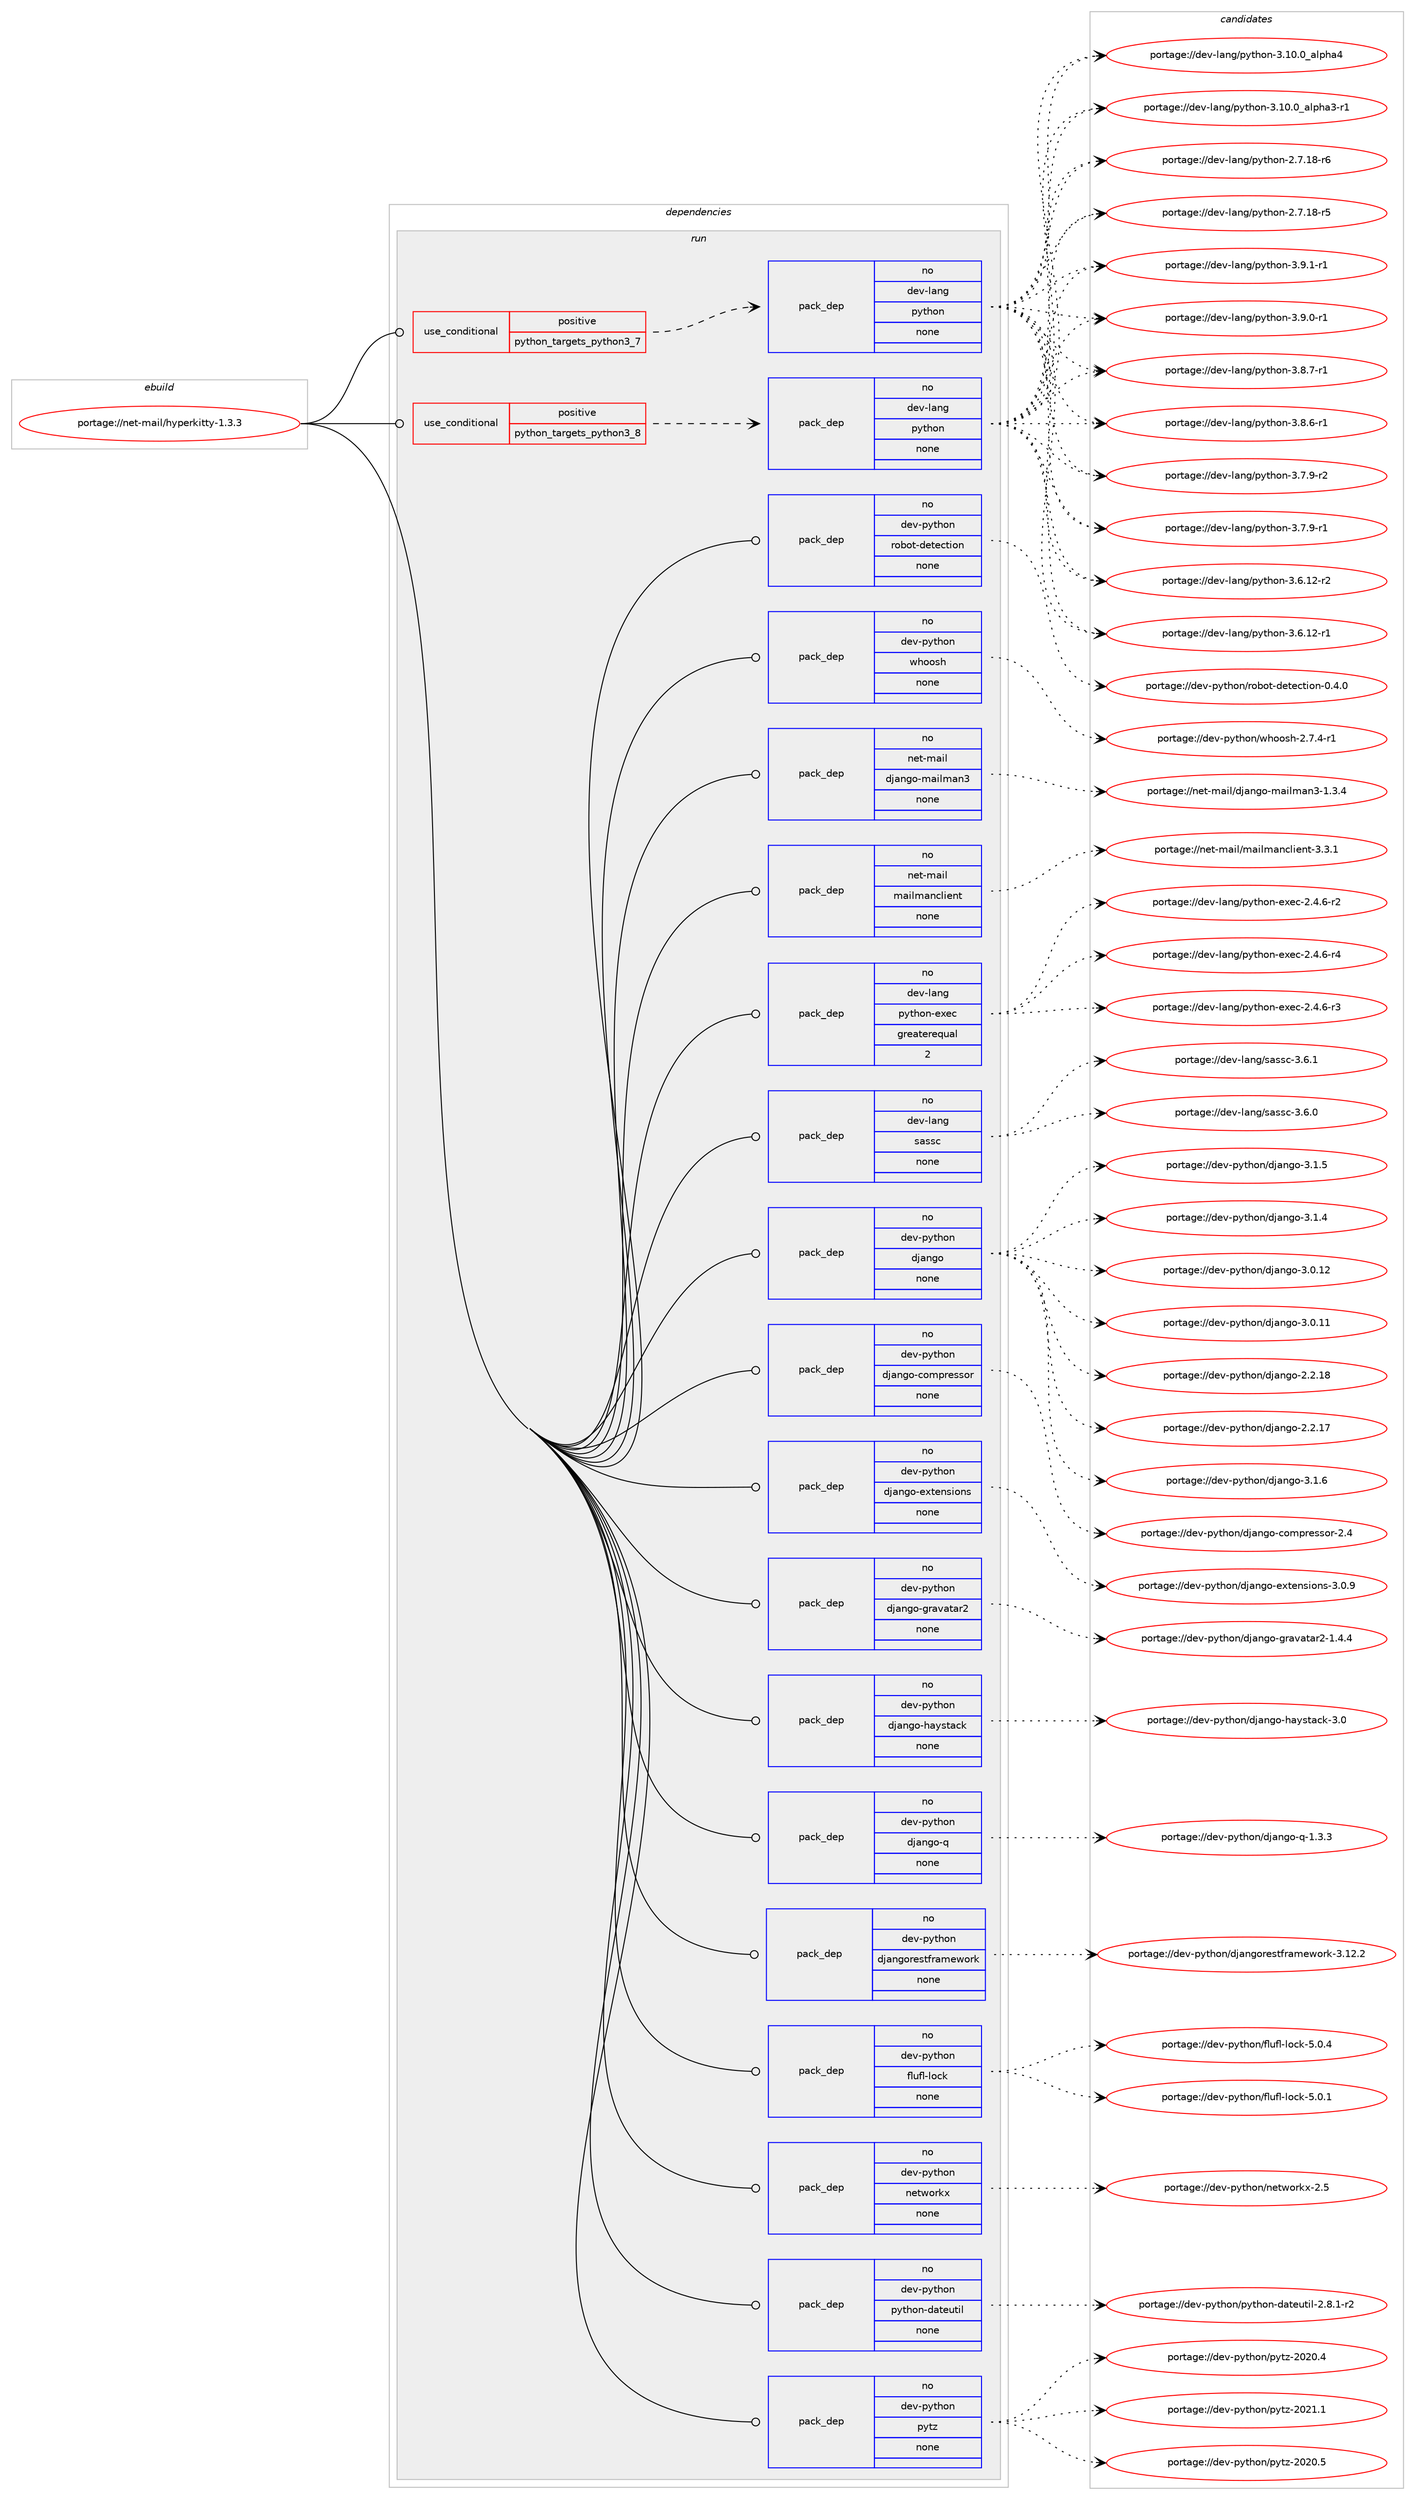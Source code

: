 digraph prolog {

# *************
# Graph options
# *************

newrank=true;
concentrate=true;
compound=true;
graph [rankdir=LR,fontname=Helvetica,fontsize=10,ranksep=1.5];#, ranksep=2.5, nodesep=0.2];
edge  [arrowhead=vee];
node  [fontname=Helvetica,fontsize=10];

# **********
# The ebuild
# **********

subgraph cluster_leftcol {
color=gray;
rank=same;
label=<<i>ebuild</i>>;
id [label="portage://net-mail/hyperkitty-1.3.3", color=red, width=4, href="../net-mail/hyperkitty-1.3.3.svg"];
}

# ****************
# The dependencies
# ****************

subgraph cluster_midcol {
color=gray;
label=<<i>dependencies</i>>;
subgraph cluster_compile {
fillcolor="#eeeeee";
style=filled;
label=<<i>compile</i>>;
}
subgraph cluster_compileandrun {
fillcolor="#eeeeee";
style=filled;
label=<<i>compile and run</i>>;
}
subgraph cluster_run {
fillcolor="#eeeeee";
style=filled;
label=<<i>run</i>>;
subgraph cond7990 {
dependency26243 [label=<<TABLE BORDER="0" CELLBORDER="1" CELLSPACING="0" CELLPADDING="4"><TR><TD ROWSPAN="3" CELLPADDING="10">use_conditional</TD></TR><TR><TD>positive</TD></TR><TR><TD>python_targets_python3_7</TD></TR></TABLE>>, shape=none, color=red];
subgraph pack18020 {
dependency26244 [label=<<TABLE BORDER="0" CELLBORDER="1" CELLSPACING="0" CELLPADDING="4" WIDTH="220"><TR><TD ROWSPAN="6" CELLPADDING="30">pack_dep</TD></TR><TR><TD WIDTH="110">no</TD></TR><TR><TD>dev-lang</TD></TR><TR><TD>python</TD></TR><TR><TD>none</TD></TR><TR><TD></TD></TR></TABLE>>, shape=none, color=blue];
}
dependency26243:e -> dependency26244:w [weight=20,style="dashed",arrowhead="vee"];
}
id:e -> dependency26243:w [weight=20,style="solid",arrowhead="odot"];
subgraph cond7991 {
dependency26245 [label=<<TABLE BORDER="0" CELLBORDER="1" CELLSPACING="0" CELLPADDING="4"><TR><TD ROWSPAN="3" CELLPADDING="10">use_conditional</TD></TR><TR><TD>positive</TD></TR><TR><TD>python_targets_python3_8</TD></TR></TABLE>>, shape=none, color=red];
subgraph pack18021 {
dependency26246 [label=<<TABLE BORDER="0" CELLBORDER="1" CELLSPACING="0" CELLPADDING="4" WIDTH="220"><TR><TD ROWSPAN="6" CELLPADDING="30">pack_dep</TD></TR><TR><TD WIDTH="110">no</TD></TR><TR><TD>dev-lang</TD></TR><TR><TD>python</TD></TR><TR><TD>none</TD></TR><TR><TD></TD></TR></TABLE>>, shape=none, color=blue];
}
dependency26245:e -> dependency26246:w [weight=20,style="dashed",arrowhead="vee"];
}
id:e -> dependency26245:w [weight=20,style="solid",arrowhead="odot"];
subgraph pack18022 {
dependency26247 [label=<<TABLE BORDER="0" CELLBORDER="1" CELLSPACING="0" CELLPADDING="4" WIDTH="220"><TR><TD ROWSPAN="6" CELLPADDING="30">pack_dep</TD></TR><TR><TD WIDTH="110">no</TD></TR><TR><TD>dev-lang</TD></TR><TR><TD>python-exec</TD></TR><TR><TD>greaterequal</TD></TR><TR><TD>2</TD></TR></TABLE>>, shape=none, color=blue];
}
id:e -> dependency26247:w [weight=20,style="solid",arrowhead="odot"];
subgraph pack18023 {
dependency26248 [label=<<TABLE BORDER="0" CELLBORDER="1" CELLSPACING="0" CELLPADDING="4" WIDTH="220"><TR><TD ROWSPAN="6" CELLPADDING="30">pack_dep</TD></TR><TR><TD WIDTH="110">no</TD></TR><TR><TD>dev-lang</TD></TR><TR><TD>sassc</TD></TR><TR><TD>none</TD></TR><TR><TD></TD></TR></TABLE>>, shape=none, color=blue];
}
id:e -> dependency26248:w [weight=20,style="solid",arrowhead="odot"];
subgraph pack18024 {
dependency26249 [label=<<TABLE BORDER="0" CELLBORDER="1" CELLSPACING="0" CELLPADDING="4" WIDTH="220"><TR><TD ROWSPAN="6" CELLPADDING="30">pack_dep</TD></TR><TR><TD WIDTH="110">no</TD></TR><TR><TD>dev-python</TD></TR><TR><TD>django</TD></TR><TR><TD>none</TD></TR><TR><TD></TD></TR></TABLE>>, shape=none, color=blue];
}
id:e -> dependency26249:w [weight=20,style="solid",arrowhead="odot"];
subgraph pack18025 {
dependency26250 [label=<<TABLE BORDER="0" CELLBORDER="1" CELLSPACING="0" CELLPADDING="4" WIDTH="220"><TR><TD ROWSPAN="6" CELLPADDING="30">pack_dep</TD></TR><TR><TD WIDTH="110">no</TD></TR><TR><TD>dev-python</TD></TR><TR><TD>django-compressor</TD></TR><TR><TD>none</TD></TR><TR><TD></TD></TR></TABLE>>, shape=none, color=blue];
}
id:e -> dependency26250:w [weight=20,style="solid",arrowhead="odot"];
subgraph pack18026 {
dependency26251 [label=<<TABLE BORDER="0" CELLBORDER="1" CELLSPACING="0" CELLPADDING="4" WIDTH="220"><TR><TD ROWSPAN="6" CELLPADDING="30">pack_dep</TD></TR><TR><TD WIDTH="110">no</TD></TR><TR><TD>dev-python</TD></TR><TR><TD>django-extensions</TD></TR><TR><TD>none</TD></TR><TR><TD></TD></TR></TABLE>>, shape=none, color=blue];
}
id:e -> dependency26251:w [weight=20,style="solid",arrowhead="odot"];
subgraph pack18027 {
dependency26252 [label=<<TABLE BORDER="0" CELLBORDER="1" CELLSPACING="0" CELLPADDING="4" WIDTH="220"><TR><TD ROWSPAN="6" CELLPADDING="30">pack_dep</TD></TR><TR><TD WIDTH="110">no</TD></TR><TR><TD>dev-python</TD></TR><TR><TD>django-gravatar2</TD></TR><TR><TD>none</TD></TR><TR><TD></TD></TR></TABLE>>, shape=none, color=blue];
}
id:e -> dependency26252:w [weight=20,style="solid",arrowhead="odot"];
subgraph pack18028 {
dependency26253 [label=<<TABLE BORDER="0" CELLBORDER="1" CELLSPACING="0" CELLPADDING="4" WIDTH="220"><TR><TD ROWSPAN="6" CELLPADDING="30">pack_dep</TD></TR><TR><TD WIDTH="110">no</TD></TR><TR><TD>dev-python</TD></TR><TR><TD>django-haystack</TD></TR><TR><TD>none</TD></TR><TR><TD></TD></TR></TABLE>>, shape=none, color=blue];
}
id:e -> dependency26253:w [weight=20,style="solid",arrowhead="odot"];
subgraph pack18029 {
dependency26254 [label=<<TABLE BORDER="0" CELLBORDER="1" CELLSPACING="0" CELLPADDING="4" WIDTH="220"><TR><TD ROWSPAN="6" CELLPADDING="30">pack_dep</TD></TR><TR><TD WIDTH="110">no</TD></TR><TR><TD>dev-python</TD></TR><TR><TD>django-q</TD></TR><TR><TD>none</TD></TR><TR><TD></TD></TR></TABLE>>, shape=none, color=blue];
}
id:e -> dependency26254:w [weight=20,style="solid",arrowhead="odot"];
subgraph pack18030 {
dependency26255 [label=<<TABLE BORDER="0" CELLBORDER="1" CELLSPACING="0" CELLPADDING="4" WIDTH="220"><TR><TD ROWSPAN="6" CELLPADDING="30">pack_dep</TD></TR><TR><TD WIDTH="110">no</TD></TR><TR><TD>dev-python</TD></TR><TR><TD>djangorestframework</TD></TR><TR><TD>none</TD></TR><TR><TD></TD></TR></TABLE>>, shape=none, color=blue];
}
id:e -> dependency26255:w [weight=20,style="solid",arrowhead="odot"];
subgraph pack18031 {
dependency26256 [label=<<TABLE BORDER="0" CELLBORDER="1" CELLSPACING="0" CELLPADDING="4" WIDTH="220"><TR><TD ROWSPAN="6" CELLPADDING="30">pack_dep</TD></TR><TR><TD WIDTH="110">no</TD></TR><TR><TD>dev-python</TD></TR><TR><TD>flufl-lock</TD></TR><TR><TD>none</TD></TR><TR><TD></TD></TR></TABLE>>, shape=none, color=blue];
}
id:e -> dependency26256:w [weight=20,style="solid",arrowhead="odot"];
subgraph pack18032 {
dependency26257 [label=<<TABLE BORDER="0" CELLBORDER="1" CELLSPACING="0" CELLPADDING="4" WIDTH="220"><TR><TD ROWSPAN="6" CELLPADDING="30">pack_dep</TD></TR><TR><TD WIDTH="110">no</TD></TR><TR><TD>dev-python</TD></TR><TR><TD>networkx</TD></TR><TR><TD>none</TD></TR><TR><TD></TD></TR></TABLE>>, shape=none, color=blue];
}
id:e -> dependency26257:w [weight=20,style="solid",arrowhead="odot"];
subgraph pack18033 {
dependency26258 [label=<<TABLE BORDER="0" CELLBORDER="1" CELLSPACING="0" CELLPADDING="4" WIDTH="220"><TR><TD ROWSPAN="6" CELLPADDING="30">pack_dep</TD></TR><TR><TD WIDTH="110">no</TD></TR><TR><TD>dev-python</TD></TR><TR><TD>python-dateutil</TD></TR><TR><TD>none</TD></TR><TR><TD></TD></TR></TABLE>>, shape=none, color=blue];
}
id:e -> dependency26258:w [weight=20,style="solid",arrowhead="odot"];
subgraph pack18034 {
dependency26259 [label=<<TABLE BORDER="0" CELLBORDER="1" CELLSPACING="0" CELLPADDING="4" WIDTH="220"><TR><TD ROWSPAN="6" CELLPADDING="30">pack_dep</TD></TR><TR><TD WIDTH="110">no</TD></TR><TR><TD>dev-python</TD></TR><TR><TD>pytz</TD></TR><TR><TD>none</TD></TR><TR><TD></TD></TR></TABLE>>, shape=none, color=blue];
}
id:e -> dependency26259:w [weight=20,style="solid",arrowhead="odot"];
subgraph pack18035 {
dependency26260 [label=<<TABLE BORDER="0" CELLBORDER="1" CELLSPACING="0" CELLPADDING="4" WIDTH="220"><TR><TD ROWSPAN="6" CELLPADDING="30">pack_dep</TD></TR><TR><TD WIDTH="110">no</TD></TR><TR><TD>dev-python</TD></TR><TR><TD>robot-detection</TD></TR><TR><TD>none</TD></TR><TR><TD></TD></TR></TABLE>>, shape=none, color=blue];
}
id:e -> dependency26260:w [weight=20,style="solid",arrowhead="odot"];
subgraph pack18036 {
dependency26261 [label=<<TABLE BORDER="0" CELLBORDER="1" CELLSPACING="0" CELLPADDING="4" WIDTH="220"><TR><TD ROWSPAN="6" CELLPADDING="30">pack_dep</TD></TR><TR><TD WIDTH="110">no</TD></TR><TR><TD>dev-python</TD></TR><TR><TD>whoosh</TD></TR><TR><TD>none</TD></TR><TR><TD></TD></TR></TABLE>>, shape=none, color=blue];
}
id:e -> dependency26261:w [weight=20,style="solid",arrowhead="odot"];
subgraph pack18037 {
dependency26262 [label=<<TABLE BORDER="0" CELLBORDER="1" CELLSPACING="0" CELLPADDING="4" WIDTH="220"><TR><TD ROWSPAN="6" CELLPADDING="30">pack_dep</TD></TR><TR><TD WIDTH="110">no</TD></TR><TR><TD>net-mail</TD></TR><TR><TD>django-mailman3</TD></TR><TR><TD>none</TD></TR><TR><TD></TD></TR></TABLE>>, shape=none, color=blue];
}
id:e -> dependency26262:w [weight=20,style="solid",arrowhead="odot"];
subgraph pack18038 {
dependency26263 [label=<<TABLE BORDER="0" CELLBORDER="1" CELLSPACING="0" CELLPADDING="4" WIDTH="220"><TR><TD ROWSPAN="6" CELLPADDING="30">pack_dep</TD></TR><TR><TD WIDTH="110">no</TD></TR><TR><TD>net-mail</TD></TR><TR><TD>mailmanclient</TD></TR><TR><TD>none</TD></TR><TR><TD></TD></TR></TABLE>>, shape=none, color=blue];
}
id:e -> dependency26263:w [weight=20,style="solid",arrowhead="odot"];
}
}

# **************
# The candidates
# **************

subgraph cluster_choices {
rank=same;
color=gray;
label=<<i>candidates</i>>;

subgraph choice18020 {
color=black;
nodesep=1;
choice1001011184510897110103471121211161041111104551465746494511449 [label="portage://dev-lang/python-3.9.1-r1", color=red, width=4,href="../dev-lang/python-3.9.1-r1.svg"];
choice1001011184510897110103471121211161041111104551465746484511449 [label="portage://dev-lang/python-3.9.0-r1", color=red, width=4,href="../dev-lang/python-3.9.0-r1.svg"];
choice1001011184510897110103471121211161041111104551465646554511449 [label="portage://dev-lang/python-3.8.7-r1", color=red, width=4,href="../dev-lang/python-3.8.7-r1.svg"];
choice1001011184510897110103471121211161041111104551465646544511449 [label="portage://dev-lang/python-3.8.6-r1", color=red, width=4,href="../dev-lang/python-3.8.6-r1.svg"];
choice1001011184510897110103471121211161041111104551465546574511450 [label="portage://dev-lang/python-3.7.9-r2", color=red, width=4,href="../dev-lang/python-3.7.9-r2.svg"];
choice1001011184510897110103471121211161041111104551465546574511449 [label="portage://dev-lang/python-3.7.9-r1", color=red, width=4,href="../dev-lang/python-3.7.9-r1.svg"];
choice100101118451089711010347112121116104111110455146544649504511450 [label="portage://dev-lang/python-3.6.12-r2", color=red, width=4,href="../dev-lang/python-3.6.12-r2.svg"];
choice100101118451089711010347112121116104111110455146544649504511449 [label="portage://dev-lang/python-3.6.12-r1", color=red, width=4,href="../dev-lang/python-3.6.12-r1.svg"];
choice1001011184510897110103471121211161041111104551464948464895971081121049752 [label="portage://dev-lang/python-3.10.0_alpha4", color=red, width=4,href="../dev-lang/python-3.10.0_alpha4.svg"];
choice10010111845108971101034711212111610411111045514649484648959710811210497514511449 [label="portage://dev-lang/python-3.10.0_alpha3-r1", color=red, width=4,href="../dev-lang/python-3.10.0_alpha3-r1.svg"];
choice100101118451089711010347112121116104111110455046554649564511454 [label="portage://dev-lang/python-2.7.18-r6", color=red, width=4,href="../dev-lang/python-2.7.18-r6.svg"];
choice100101118451089711010347112121116104111110455046554649564511453 [label="portage://dev-lang/python-2.7.18-r5", color=red, width=4,href="../dev-lang/python-2.7.18-r5.svg"];
dependency26244:e -> choice1001011184510897110103471121211161041111104551465746494511449:w [style=dotted,weight="100"];
dependency26244:e -> choice1001011184510897110103471121211161041111104551465746484511449:w [style=dotted,weight="100"];
dependency26244:e -> choice1001011184510897110103471121211161041111104551465646554511449:w [style=dotted,weight="100"];
dependency26244:e -> choice1001011184510897110103471121211161041111104551465646544511449:w [style=dotted,weight="100"];
dependency26244:e -> choice1001011184510897110103471121211161041111104551465546574511450:w [style=dotted,weight="100"];
dependency26244:e -> choice1001011184510897110103471121211161041111104551465546574511449:w [style=dotted,weight="100"];
dependency26244:e -> choice100101118451089711010347112121116104111110455146544649504511450:w [style=dotted,weight="100"];
dependency26244:e -> choice100101118451089711010347112121116104111110455146544649504511449:w [style=dotted,weight="100"];
dependency26244:e -> choice1001011184510897110103471121211161041111104551464948464895971081121049752:w [style=dotted,weight="100"];
dependency26244:e -> choice10010111845108971101034711212111610411111045514649484648959710811210497514511449:w [style=dotted,weight="100"];
dependency26244:e -> choice100101118451089711010347112121116104111110455046554649564511454:w [style=dotted,weight="100"];
dependency26244:e -> choice100101118451089711010347112121116104111110455046554649564511453:w [style=dotted,weight="100"];
}
subgraph choice18021 {
color=black;
nodesep=1;
choice1001011184510897110103471121211161041111104551465746494511449 [label="portage://dev-lang/python-3.9.1-r1", color=red, width=4,href="../dev-lang/python-3.9.1-r1.svg"];
choice1001011184510897110103471121211161041111104551465746484511449 [label="portage://dev-lang/python-3.9.0-r1", color=red, width=4,href="../dev-lang/python-3.9.0-r1.svg"];
choice1001011184510897110103471121211161041111104551465646554511449 [label="portage://dev-lang/python-3.8.7-r1", color=red, width=4,href="../dev-lang/python-3.8.7-r1.svg"];
choice1001011184510897110103471121211161041111104551465646544511449 [label="portage://dev-lang/python-3.8.6-r1", color=red, width=4,href="../dev-lang/python-3.8.6-r1.svg"];
choice1001011184510897110103471121211161041111104551465546574511450 [label="portage://dev-lang/python-3.7.9-r2", color=red, width=4,href="../dev-lang/python-3.7.9-r2.svg"];
choice1001011184510897110103471121211161041111104551465546574511449 [label="portage://dev-lang/python-3.7.9-r1", color=red, width=4,href="../dev-lang/python-3.7.9-r1.svg"];
choice100101118451089711010347112121116104111110455146544649504511450 [label="portage://dev-lang/python-3.6.12-r2", color=red, width=4,href="../dev-lang/python-3.6.12-r2.svg"];
choice100101118451089711010347112121116104111110455146544649504511449 [label="portage://dev-lang/python-3.6.12-r1", color=red, width=4,href="../dev-lang/python-3.6.12-r1.svg"];
choice1001011184510897110103471121211161041111104551464948464895971081121049752 [label="portage://dev-lang/python-3.10.0_alpha4", color=red, width=4,href="../dev-lang/python-3.10.0_alpha4.svg"];
choice10010111845108971101034711212111610411111045514649484648959710811210497514511449 [label="portage://dev-lang/python-3.10.0_alpha3-r1", color=red, width=4,href="../dev-lang/python-3.10.0_alpha3-r1.svg"];
choice100101118451089711010347112121116104111110455046554649564511454 [label="portage://dev-lang/python-2.7.18-r6", color=red, width=4,href="../dev-lang/python-2.7.18-r6.svg"];
choice100101118451089711010347112121116104111110455046554649564511453 [label="portage://dev-lang/python-2.7.18-r5", color=red, width=4,href="../dev-lang/python-2.7.18-r5.svg"];
dependency26246:e -> choice1001011184510897110103471121211161041111104551465746494511449:w [style=dotted,weight="100"];
dependency26246:e -> choice1001011184510897110103471121211161041111104551465746484511449:w [style=dotted,weight="100"];
dependency26246:e -> choice1001011184510897110103471121211161041111104551465646554511449:w [style=dotted,weight="100"];
dependency26246:e -> choice1001011184510897110103471121211161041111104551465646544511449:w [style=dotted,weight="100"];
dependency26246:e -> choice1001011184510897110103471121211161041111104551465546574511450:w [style=dotted,weight="100"];
dependency26246:e -> choice1001011184510897110103471121211161041111104551465546574511449:w [style=dotted,weight="100"];
dependency26246:e -> choice100101118451089711010347112121116104111110455146544649504511450:w [style=dotted,weight="100"];
dependency26246:e -> choice100101118451089711010347112121116104111110455146544649504511449:w [style=dotted,weight="100"];
dependency26246:e -> choice1001011184510897110103471121211161041111104551464948464895971081121049752:w [style=dotted,weight="100"];
dependency26246:e -> choice10010111845108971101034711212111610411111045514649484648959710811210497514511449:w [style=dotted,weight="100"];
dependency26246:e -> choice100101118451089711010347112121116104111110455046554649564511454:w [style=dotted,weight="100"];
dependency26246:e -> choice100101118451089711010347112121116104111110455046554649564511453:w [style=dotted,weight="100"];
}
subgraph choice18022 {
color=black;
nodesep=1;
choice10010111845108971101034711212111610411111045101120101994550465246544511452 [label="portage://dev-lang/python-exec-2.4.6-r4", color=red, width=4,href="../dev-lang/python-exec-2.4.6-r4.svg"];
choice10010111845108971101034711212111610411111045101120101994550465246544511451 [label="portage://dev-lang/python-exec-2.4.6-r3", color=red, width=4,href="../dev-lang/python-exec-2.4.6-r3.svg"];
choice10010111845108971101034711212111610411111045101120101994550465246544511450 [label="portage://dev-lang/python-exec-2.4.6-r2", color=red, width=4,href="../dev-lang/python-exec-2.4.6-r2.svg"];
dependency26247:e -> choice10010111845108971101034711212111610411111045101120101994550465246544511452:w [style=dotted,weight="100"];
dependency26247:e -> choice10010111845108971101034711212111610411111045101120101994550465246544511451:w [style=dotted,weight="100"];
dependency26247:e -> choice10010111845108971101034711212111610411111045101120101994550465246544511450:w [style=dotted,weight="100"];
}
subgraph choice18023 {
color=black;
nodesep=1;
choice1001011184510897110103471159711511599455146544649 [label="portage://dev-lang/sassc-3.6.1", color=red, width=4,href="../dev-lang/sassc-3.6.1.svg"];
choice1001011184510897110103471159711511599455146544648 [label="portage://dev-lang/sassc-3.6.0", color=red, width=4,href="../dev-lang/sassc-3.6.0.svg"];
dependency26248:e -> choice1001011184510897110103471159711511599455146544649:w [style=dotted,weight="100"];
dependency26248:e -> choice1001011184510897110103471159711511599455146544648:w [style=dotted,weight="100"];
}
subgraph choice18024 {
color=black;
nodesep=1;
choice100101118451121211161041111104710010697110103111455146494654 [label="portage://dev-python/django-3.1.6", color=red, width=4,href="../dev-python/django-3.1.6.svg"];
choice100101118451121211161041111104710010697110103111455146494653 [label="portage://dev-python/django-3.1.5", color=red, width=4,href="../dev-python/django-3.1.5.svg"];
choice100101118451121211161041111104710010697110103111455146494652 [label="portage://dev-python/django-3.1.4", color=red, width=4,href="../dev-python/django-3.1.4.svg"];
choice10010111845112121116104111110471001069711010311145514648464950 [label="portage://dev-python/django-3.0.12", color=red, width=4,href="../dev-python/django-3.0.12.svg"];
choice10010111845112121116104111110471001069711010311145514648464949 [label="portage://dev-python/django-3.0.11", color=red, width=4,href="../dev-python/django-3.0.11.svg"];
choice10010111845112121116104111110471001069711010311145504650464956 [label="portage://dev-python/django-2.2.18", color=red, width=4,href="../dev-python/django-2.2.18.svg"];
choice10010111845112121116104111110471001069711010311145504650464955 [label="portage://dev-python/django-2.2.17", color=red, width=4,href="../dev-python/django-2.2.17.svg"];
dependency26249:e -> choice100101118451121211161041111104710010697110103111455146494654:w [style=dotted,weight="100"];
dependency26249:e -> choice100101118451121211161041111104710010697110103111455146494653:w [style=dotted,weight="100"];
dependency26249:e -> choice100101118451121211161041111104710010697110103111455146494652:w [style=dotted,weight="100"];
dependency26249:e -> choice10010111845112121116104111110471001069711010311145514648464950:w [style=dotted,weight="100"];
dependency26249:e -> choice10010111845112121116104111110471001069711010311145514648464949:w [style=dotted,weight="100"];
dependency26249:e -> choice10010111845112121116104111110471001069711010311145504650464956:w [style=dotted,weight="100"];
dependency26249:e -> choice10010111845112121116104111110471001069711010311145504650464955:w [style=dotted,weight="100"];
}
subgraph choice18025 {
color=black;
nodesep=1;
choice100101118451121211161041111104710010697110103111459911110911211410111511511111445504652 [label="portage://dev-python/django-compressor-2.4", color=red, width=4,href="../dev-python/django-compressor-2.4.svg"];
dependency26250:e -> choice100101118451121211161041111104710010697110103111459911110911211410111511511111445504652:w [style=dotted,weight="100"];
}
subgraph choice18026 {
color=black;
nodesep=1;
choice10010111845112121116104111110471001069711010311145101120116101110115105111110115455146484657 [label="portage://dev-python/django-extensions-3.0.9", color=red, width=4,href="../dev-python/django-extensions-3.0.9.svg"];
dependency26251:e -> choice10010111845112121116104111110471001069711010311145101120116101110115105111110115455146484657:w [style=dotted,weight="100"];
}
subgraph choice18027 {
color=black;
nodesep=1;
choice1001011184511212111610411111047100106971101031114510311497118971169711450454946524652 [label="portage://dev-python/django-gravatar2-1.4.4", color=red, width=4,href="../dev-python/django-gravatar2-1.4.4.svg"];
dependency26252:e -> choice1001011184511212111610411111047100106971101031114510311497118971169711450454946524652:w [style=dotted,weight="100"];
}
subgraph choice18028 {
color=black;
nodesep=1;
choice1001011184511212111610411111047100106971101031114510497121115116979910745514648 [label="portage://dev-python/django-haystack-3.0", color=red, width=4,href="../dev-python/django-haystack-3.0.svg"];
dependency26253:e -> choice1001011184511212111610411111047100106971101031114510497121115116979910745514648:w [style=dotted,weight="100"];
}
subgraph choice18029 {
color=black;
nodesep=1;
choice10010111845112121116104111110471001069711010311145113454946514651 [label="portage://dev-python/django-q-1.3.3", color=red, width=4,href="../dev-python/django-q-1.3.3.svg"];
dependency26254:e -> choice10010111845112121116104111110471001069711010311145113454946514651:w [style=dotted,weight="100"];
}
subgraph choice18030 {
color=black;
nodesep=1;
choice1001011184511212111610411111047100106971101031111141011151161021149710910111911111410745514649504650 [label="portage://dev-python/djangorestframework-3.12.2", color=red, width=4,href="../dev-python/djangorestframework-3.12.2.svg"];
dependency26255:e -> choice1001011184511212111610411111047100106971101031111141011151161021149710910111911111410745514649504650:w [style=dotted,weight="100"];
}
subgraph choice18031 {
color=black;
nodesep=1;
choice10010111845112121116104111110471021081171021084510811199107455346484652 [label="portage://dev-python/flufl-lock-5.0.4", color=red, width=4,href="../dev-python/flufl-lock-5.0.4.svg"];
choice10010111845112121116104111110471021081171021084510811199107455346484649 [label="portage://dev-python/flufl-lock-5.0.1", color=red, width=4,href="../dev-python/flufl-lock-5.0.1.svg"];
dependency26256:e -> choice10010111845112121116104111110471021081171021084510811199107455346484652:w [style=dotted,weight="100"];
dependency26256:e -> choice10010111845112121116104111110471021081171021084510811199107455346484649:w [style=dotted,weight="100"];
}
subgraph choice18032 {
color=black;
nodesep=1;
choice100101118451121211161041111104711010111611911111410712045504653 [label="portage://dev-python/networkx-2.5", color=red, width=4,href="../dev-python/networkx-2.5.svg"];
dependency26257:e -> choice100101118451121211161041111104711010111611911111410712045504653:w [style=dotted,weight="100"];
}
subgraph choice18033 {
color=black;
nodesep=1;
choice100101118451121211161041111104711212111610411111045100971161011171161051084550465646494511450 [label="portage://dev-python/python-dateutil-2.8.1-r2", color=red, width=4,href="../dev-python/python-dateutil-2.8.1-r2.svg"];
dependency26258:e -> choice100101118451121211161041111104711212111610411111045100971161011171161051084550465646494511450:w [style=dotted,weight="100"];
}
subgraph choice18034 {
color=black;
nodesep=1;
choice100101118451121211161041111104711212111612245504850494649 [label="portage://dev-python/pytz-2021.1", color=red, width=4,href="../dev-python/pytz-2021.1.svg"];
choice100101118451121211161041111104711212111612245504850484653 [label="portage://dev-python/pytz-2020.5", color=red, width=4,href="../dev-python/pytz-2020.5.svg"];
choice100101118451121211161041111104711212111612245504850484652 [label="portage://dev-python/pytz-2020.4", color=red, width=4,href="../dev-python/pytz-2020.4.svg"];
dependency26259:e -> choice100101118451121211161041111104711212111612245504850494649:w [style=dotted,weight="100"];
dependency26259:e -> choice100101118451121211161041111104711212111612245504850484653:w [style=dotted,weight="100"];
dependency26259:e -> choice100101118451121211161041111104711212111612245504850484652:w [style=dotted,weight="100"];
}
subgraph choice18035 {
color=black;
nodesep=1;
choice1001011184511212111610411111047114111981111164510010111610199116105111110454846524648 [label="portage://dev-python/robot-detection-0.4.0", color=red, width=4,href="../dev-python/robot-detection-0.4.0.svg"];
dependency26260:e -> choice1001011184511212111610411111047114111981111164510010111610199116105111110454846524648:w [style=dotted,weight="100"];
}
subgraph choice18036 {
color=black;
nodesep=1;
choice10010111845112121116104111110471191041111111151044550465546524511449 [label="portage://dev-python/whoosh-2.7.4-r1", color=red, width=4,href="../dev-python/whoosh-2.7.4-r1.svg"];
dependency26261:e -> choice10010111845112121116104111110471191041111111151044550465546524511449:w [style=dotted,weight="100"];
}
subgraph choice18037 {
color=black;
nodesep=1;
choice1101011164510997105108471001069711010311145109971051081099711051454946514652 [label="portage://net-mail/django-mailman3-1.3.4", color=red, width=4,href="../net-mail/django-mailman3-1.3.4.svg"];
dependency26262:e -> choice1101011164510997105108471001069711010311145109971051081099711051454946514652:w [style=dotted,weight="100"];
}
subgraph choice18038 {
color=black;
nodesep=1;
choice110101116451099710510847109971051081099711099108105101110116455146514649 [label="portage://net-mail/mailmanclient-3.3.1", color=red, width=4,href="../net-mail/mailmanclient-3.3.1.svg"];
dependency26263:e -> choice110101116451099710510847109971051081099711099108105101110116455146514649:w [style=dotted,weight="100"];
}
}

}
